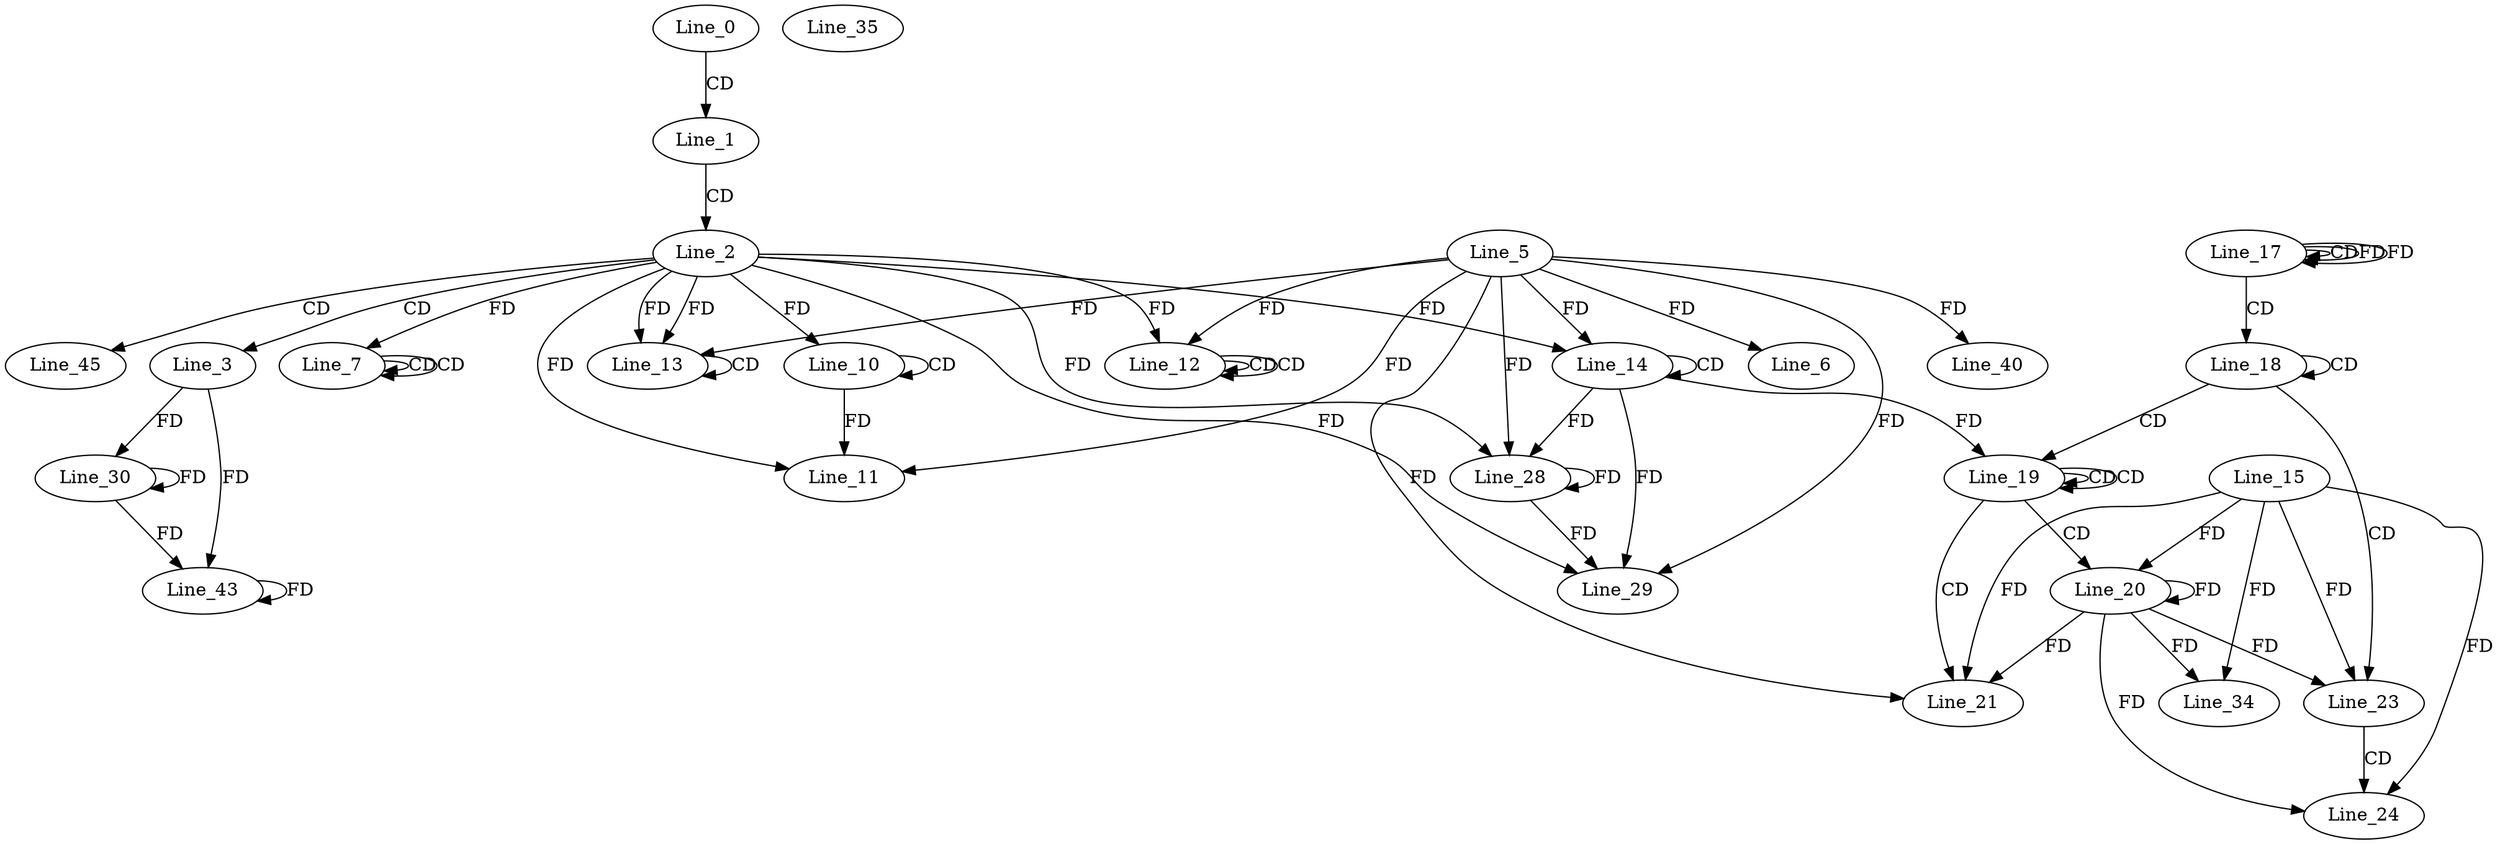 digraph G {
  Line_0;
  Line_1;
  Line_2;
  Line_3;
  Line_5;
  Line_6;
  Line_7;
  Line_7;
  Line_7;
  Line_10;
  Line_10;
  Line_11;
  Line_12;
  Line_12;
  Line_12;
  Line_13;
  Line_13;
  Line_13;
  Line_14;
  Line_14;
  Line_17;
  Line_17;
  Line_17;
  Line_18;
  Line_18;
  Line_19;
  Line_19;
  Line_19;
  Line_20;
  Line_15;
  Line_21;
  Line_23;
  Line_24;
  Line_28;
  Line_28;
  Line_29;
  Line_30;
  Line_34;
  Line_35;
  Line_40;
  Line_43;
  Line_45;
  Line_0 -> Line_1 [ label="CD" ];
  Line_1 -> Line_2 [ label="CD" ];
  Line_2 -> Line_3 [ label="CD" ];
  Line_5 -> Line_6 [ label="FD" ];
  Line_7 -> Line_7 [ label="CD" ];
  Line_7 -> Line_7 [ label="CD" ];
  Line_2 -> Line_7 [ label="FD" ];
  Line_10 -> Line_10 [ label="CD" ];
  Line_2 -> Line_10 [ label="FD" ];
  Line_5 -> Line_11 [ label="FD" ];
  Line_10 -> Line_11 [ label="FD" ];
  Line_2 -> Line_11 [ label="FD" ];
  Line_12 -> Line_12 [ label="CD" ];
  Line_12 -> Line_12 [ label="CD" ];
  Line_5 -> Line_12 [ label="FD" ];
  Line_2 -> Line_12 [ label="FD" ];
  Line_2 -> Line_13 [ label="FD" ];
  Line_13 -> Line_13 [ label="CD" ];
  Line_5 -> Line_13 [ label="FD" ];
  Line_2 -> Line_13 [ label="FD" ];
  Line_14 -> Line_14 [ label="CD" ];
  Line_5 -> Line_14 [ label="FD" ];
  Line_2 -> Line_14 [ label="FD" ];
  Line_17 -> Line_17 [ label="CD" ];
  Line_17 -> Line_17 [ label="FD" ];
  Line_17 -> Line_18 [ label="CD" ];
  Line_18 -> Line_18 [ label="CD" ];
  Line_18 -> Line_19 [ label="CD" ];
  Line_19 -> Line_19 [ label="CD" ];
  Line_19 -> Line_19 [ label="CD" ];
  Line_14 -> Line_19 [ label="FD" ];
  Line_19 -> Line_20 [ label="CD" ];
  Line_20 -> Line_20 [ label="FD" ];
  Line_15 -> Line_20 [ label="FD" ];
  Line_19 -> Line_21 [ label="CD" ];
  Line_5 -> Line_21 [ label="FD" ];
  Line_20 -> Line_21 [ label="FD" ];
  Line_15 -> Line_21 [ label="FD" ];
  Line_18 -> Line_23 [ label="CD" ];
  Line_20 -> Line_23 [ label="FD" ];
  Line_15 -> Line_23 [ label="FD" ];
  Line_23 -> Line_24 [ label="CD" ];
  Line_20 -> Line_24 [ label="FD" ];
  Line_15 -> Line_24 [ label="FD" ];
  Line_14 -> Line_28 [ label="FD" ];
  Line_28 -> Line_28 [ label="FD" ];
  Line_5 -> Line_28 [ label="FD" ];
  Line_2 -> Line_28 [ label="FD" ];
  Line_5 -> Line_29 [ label="FD" ];
  Line_14 -> Line_29 [ label="FD" ];
  Line_28 -> Line_29 [ label="FD" ];
  Line_2 -> Line_29 [ label="FD" ];
  Line_3 -> Line_30 [ label="FD" ];
  Line_30 -> Line_30 [ label="FD" ];
  Line_20 -> Line_34 [ label="FD" ];
  Line_15 -> Line_34 [ label="FD" ];
  Line_5 -> Line_40 [ label="FD" ];
  Line_3 -> Line_43 [ label="FD" ];
  Line_30 -> Line_43 [ label="FD" ];
  Line_43 -> Line_43 [ label="FD" ];
  Line_2 -> Line_45 [ label="CD" ];
  Line_17 -> Line_17 [ label="FD" ];
}
